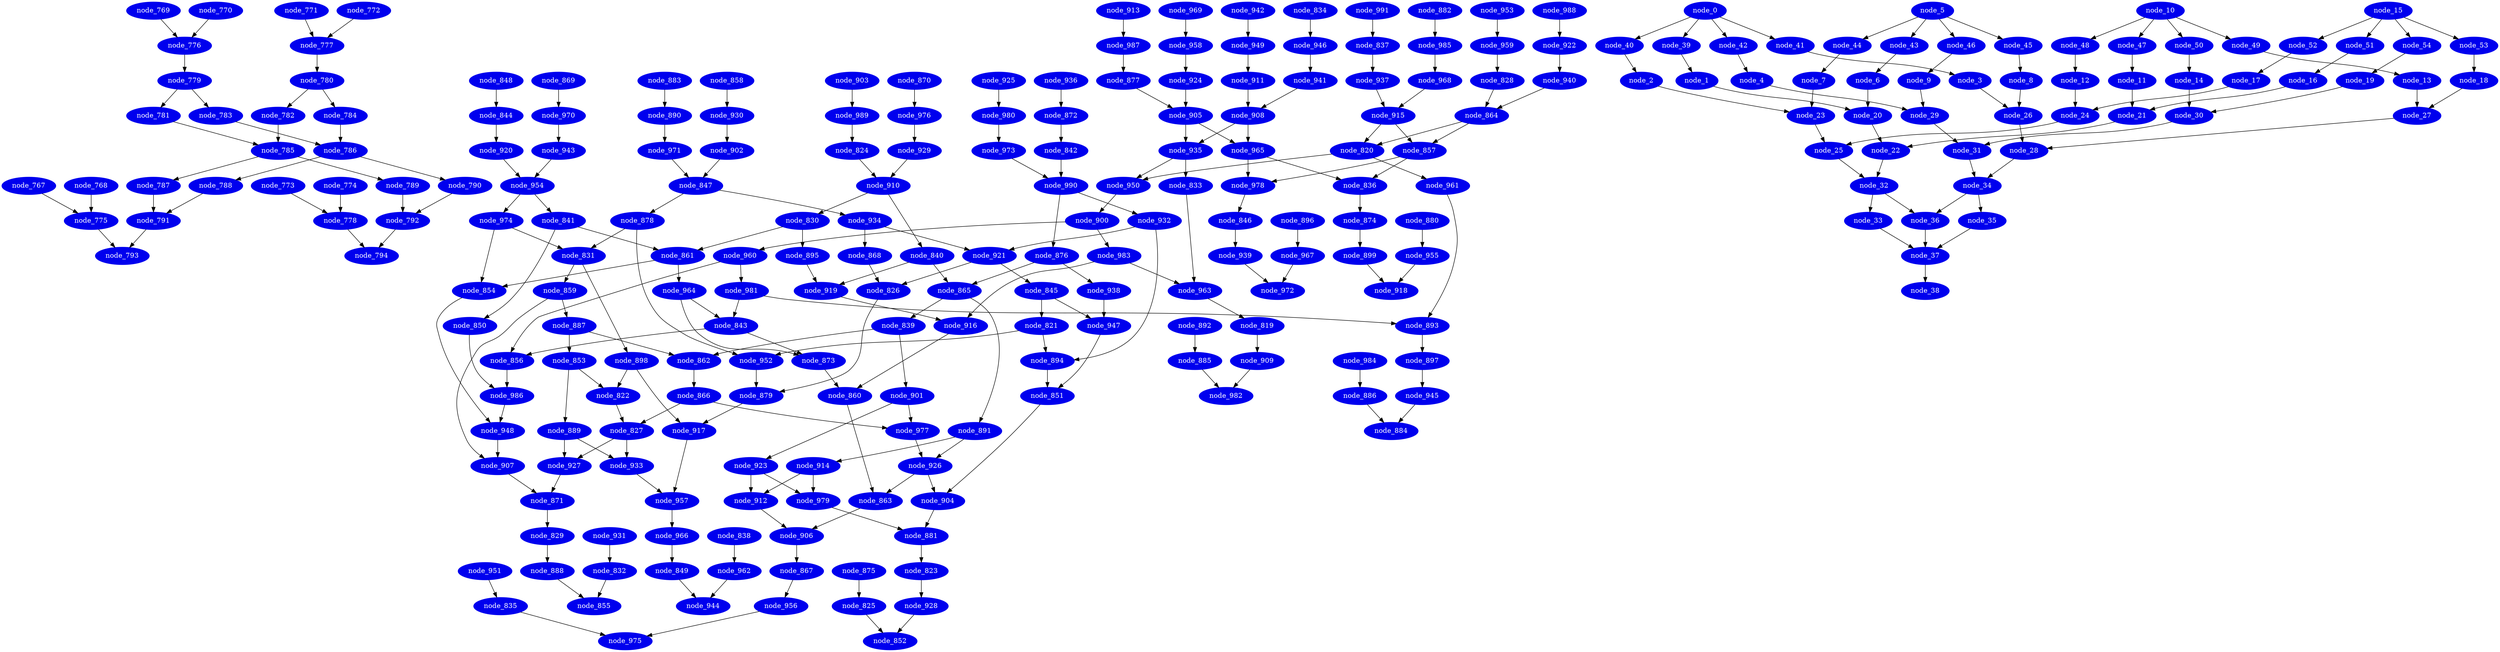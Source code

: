 digraph arf_jpeg_fdct_islow_k4n4op_{
	graph [name=arf];
	node [color=blue2,
		fontcolor=white,
		style=filled
	];
	node_767 -> node_775;
	node_768 -> node_775;
	node_769 -> node_776;
	node_770 -> node_776;
	node_771 -> node_777;
	node_772 -> node_777;
	node_773 -> node_778;
	node_774 -> node_778;
	node_775 -> node_793;
	node_776 -> node_779;
	node_777 -> node_780;
	node_778 -> node_794;
	node_779 -> node_781;
	node_779 -> node_783;
	node_780 -> node_782;
	node_780 -> node_784;
	node_781 -> node_785;
	node_782 -> node_785;
	node_783 -> node_786;
	node_784 -> node_786;
	node_785 -> node_787;
	node_785 -> node_789;
	node_786 -> node_788;
	node_786 -> node_790;
	node_787 -> node_791;
	node_788 -> node_791;
	node_789 -> node_792;
	node_790 -> node_792;
	node_791 -> node_793;
	node_792 -> node_794;

	graph [name=jpeg_fdct_islow];
	node_819 -> node_909;
	node_820 -> node_950;
	node_820 -> node_961;
	node_821 -> node_894;
	node_821 -> node_952;
	node_822 -> node_827;
	node_823 -> node_928;
	node_824 -> node_910;
	node_825 -> node_852;
	node_826 -> node_879;
	node_827 -> node_927;
	node_827 -> node_933;
	node_828 -> node_864;
	node_829 -> node_888;
	node_830 -> node_861;
	node_830 -> node_895;
	node_831 -> node_859;
	node_831 -> node_898;
	node_832 -> node_855;
	node_833 -> node_963;
	node_834 -> node_946;
	node_835 -> node_975;
	node_836 -> node_874;
	node_837 -> node_937;
	node_838 -> node_962;
	node_839 -> node_862;
	node_839 -> node_901;
	node_840 -> node_865;
	node_840 -> node_919;
	node_841 -> node_850;
	node_841 -> node_861;
	node_842 -> node_990;
	node_843 -> node_856;
	node_843 -> node_873;
	node_844 -> node_920;
	node_845 -> node_821;
	node_845 -> node_947;
	node_846 -> node_939;
	node_847 -> node_878;
	node_847 -> node_934;
	node_848 -> node_844;
	node_849 -> node_944;
	node_850 -> node_986;
	node_851 -> node_904;
	node_853 -> node_822;
	node_853 -> node_889;
	node_854 -> node_948;
	node_856 -> node_986;
	node_857 -> node_836;
	node_857 -> node_978;
	node_858 -> node_930;
	node_859 -> node_887;
	node_859 -> node_907;
	node_860 -> node_863;
	node_861 -> node_854;
	node_861 -> node_964;
	node_862 -> node_866;
	node_863 -> node_906;
	node_864 -> node_820;
	node_864 -> node_857;
	node_865 -> node_839;
	node_865 -> node_891;
	node_866 -> node_827;
	node_866 -> node_977;
	node_867 -> node_956;
	node_868 -> node_826;
	node_869 -> node_970;
	node_870 -> node_976;
	node_871 -> node_829;
	node_872 -> node_842;
	node_873 -> node_860;
	node_874 -> node_899;
	node_875 -> node_825;
	node_876 -> node_865;
	node_876 -> node_938;
	node_877 -> node_905;
	node_878 -> node_831;
	node_878 -> node_952;
	node_879 -> node_917;
	node_880 -> node_955;
	node_881 -> node_823;
	node_882 -> node_985;
	node_883 -> node_890;
	node_885 -> node_982;
	node_886 -> node_884;
	node_887 -> node_853;
	node_887 -> node_862;
	node_888 -> node_855;
	node_889 -> node_927;
	node_889 -> node_933;
	node_890 -> node_971;
	node_891 -> node_914;
	node_891 -> node_926;
	node_892 -> node_885;
	node_893 -> node_897;
	node_894 -> node_851;
	node_895 -> node_919;
	node_896 -> node_967;
	node_897 -> node_945;
	node_898 -> node_822;
	node_898 -> node_917;
	node_899 -> node_918;
	node_900 -> node_960;
	node_900 -> node_983;
	node_901 -> node_923;
	node_901 -> node_977;
	node_902 -> node_847;
	node_903 -> node_989;
	node_904 -> node_881;
	node_905 -> node_935;
	node_905 -> node_965;
	node_906 -> node_867;
	node_907 -> node_871;
	node_908 -> node_935;
	node_908 -> node_965;
	node_909 -> node_982;
	node_910 -> node_830;
	node_910 -> node_840;
	node_911 -> node_908;
	node_912 -> node_906;
	node_913 -> node_987;
	node_914 -> node_912;
	node_914 -> node_979;
	node_915 -> node_820;
	node_915 -> node_857;
	node_916 -> node_860;
	node_917 -> node_957;
	node_919 -> node_916;
	node_920 -> node_954;
	node_921 -> node_826;
	node_921 -> node_845;
	node_922 -> node_940;
	node_923 -> node_912;
	node_923 -> node_979;
	node_924 -> node_905;
	node_925 -> node_980;
	node_926 -> node_863;
	node_926 -> node_904;
	node_927 -> node_871;
	node_928 -> node_852;
	node_929 -> node_910;
	node_930 -> node_902;
	node_931 -> node_832;
	node_932 -> node_894;
	node_932 -> node_921;
	node_933 -> node_957;
	node_934 -> node_868;
	node_934 -> node_921;
	node_935 -> node_833;
	node_935 -> node_950;
	node_936 -> node_872;
	node_937 -> node_915;
	node_938 -> node_947;
	node_939 -> node_972;
	node_940 -> node_864;
	node_941 -> node_908;
	node_942 -> node_949;
	node_943 -> node_954;
	node_945 -> node_884;
	node_946 -> node_941;
	node_947 -> node_851;
	node_948 -> node_907;
	node_949 -> node_911;
	node_950 -> node_900;
	node_951 -> node_835;
	node_952 -> node_879;
	node_953 -> node_959;
	node_954 -> node_841;
	node_954 -> node_974;
	node_955 -> node_918;
	node_956 -> node_975;
	node_957 -> node_966;
	node_958 -> node_924;
	node_959 -> node_828;
	node_960 -> node_856;
	node_960 -> node_981;
	node_961 -> node_893;
	node_962 -> node_944;
	node_963 -> node_819;
	node_964 -> node_843;
	node_964 -> node_873;
	node_965 -> node_836;
	node_965 -> node_978;
	node_966 -> node_849;
	node_967 -> node_972;
	node_968 -> node_915;
	node_969 -> node_958;
	node_970 -> node_943;
	node_971 -> node_847;
	node_973 -> node_990;
	node_974 -> node_831;
	node_974 -> node_854;
	node_976 -> node_929;
	node_977 -> node_926;
	node_978 -> node_846;
	node_979 -> node_881;
	node_980 -> node_973;
	node_981 -> node_843;
	node_981 -> node_893;
	node_983 -> node_916;
	node_983 -> node_963;
	node_984 -> node_886;
	node_985 -> node_968;
	node_986 -> node_948;
	node_987 -> node_877;
	node_988 -> node_922;
	node_989 -> node_824;
	node_990 -> node_876;
	node_990 -> node_932;
	node_991 -> node_837;

	graph [name=G];
	node_0 -> node_39;
	node_0 -> node_40;
	node_0 -> node_41;
	node_0 -> node_42;
	node_1 -> node_20;
	node_2 -> node_23;
	node_3 -> node_26;
	node_4 -> node_29;
	node_5 -> node_43;
	node_5 -> node_44;
	node_5 -> node_45;
	node_5 -> node_46;
	node_6 -> node_20;
	node_7 -> node_23;
	node_8 -> node_26;
	node_9 -> node_29;
	node_10 -> node_47;
	node_10 -> node_48;
	node_10 -> node_49;
	node_10 -> node_50;
	node_11 -> node_21;
	node_12 -> node_24;
	node_13 -> node_27;
	node_14 -> node_30;
	node_15 -> node_51;
	node_15 -> node_52;
	node_15 -> node_53;
	node_15 -> node_54;
	node_16 -> node_21;
	node_17 -> node_24;
	node_18 -> node_27;
	node_19 -> node_30;
	node_20 -> node_22;
	node_21 -> node_22;
	node_22 -> node_32;
	node_23 -> node_25;
	node_24 -> node_25;
	node_25 -> node_32;
	node_26 -> node_28;
	node_27 -> node_28;
	node_28 -> node_34;
	node_29 -> node_31;
	node_30 -> node_31;
	node_31 -> node_34;
	node_32 -> node_33;
	node_32 -> node_36;
	node_33 -> node_37;
	node_34 -> node_35;
	node_34 -> node_36;
	node_35 -> node_37;
	node_36 -> node_37;
	node_37 -> node_38;
	node_39 -> node_1;
	node_40 -> node_2;
	node_41 -> node_3;
	node_42 -> node_4;
	node_43 -> node_6;
	node_44 -> node_7;
	node_45 -> node_8;
	node_46 -> node_9;
	node_47 -> node_11;
	node_48 -> node_12;
	node_49 -> node_13;
	node_50 -> node_14;
	node_51 -> node_16;
	node_52 -> node_17;
	node_53 -> node_18;
	node_54 -> node_19;

}
